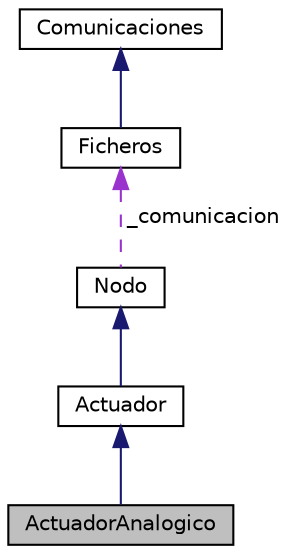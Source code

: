 digraph G
{
  edge [fontname="Helvetica",fontsize="10",labelfontname="Helvetica",labelfontsize="10"];
  node [fontname="Helvetica",fontsize="10",shape=record];
  Node1 [label="ActuadorAnalogico",height=0.2,width=0.4,color="black", fillcolor="grey75", style="filled" fontcolor="black"];
  Node2 -> Node1 [dir="back",color="midnightblue",fontsize="10",style="solid",fontname="Helvetica"];
  Node2 [label="Actuador",height=0.2,width=0.4,color="black", fillcolor="white", style="filled",URL="$class_actuador.html"];
  Node3 -> Node2 [dir="back",color="midnightblue",fontsize="10",style="solid",fontname="Helvetica"];
  Node3 [label="Nodo",height=0.2,width=0.4,color="black", fillcolor="white", style="filled",URL="$class_nodo.html"];
  Node4 -> Node3 [dir="back",color="darkorchid3",fontsize="10",style="dashed",label=" _comunicacion" ,fontname="Helvetica"];
  Node4 [label="Ficheros",height=0.2,width=0.4,color="black", fillcolor="white", style="filled",URL="$class_ficheros.html"];
  Node5 -> Node4 [dir="back",color="midnightblue",fontsize="10",style="solid",fontname="Helvetica"];
  Node5 [label="Comunicaciones",height=0.2,width=0.4,color="black", fillcolor="white", style="filled",URL="$class_comunicaciones.html"];
}
